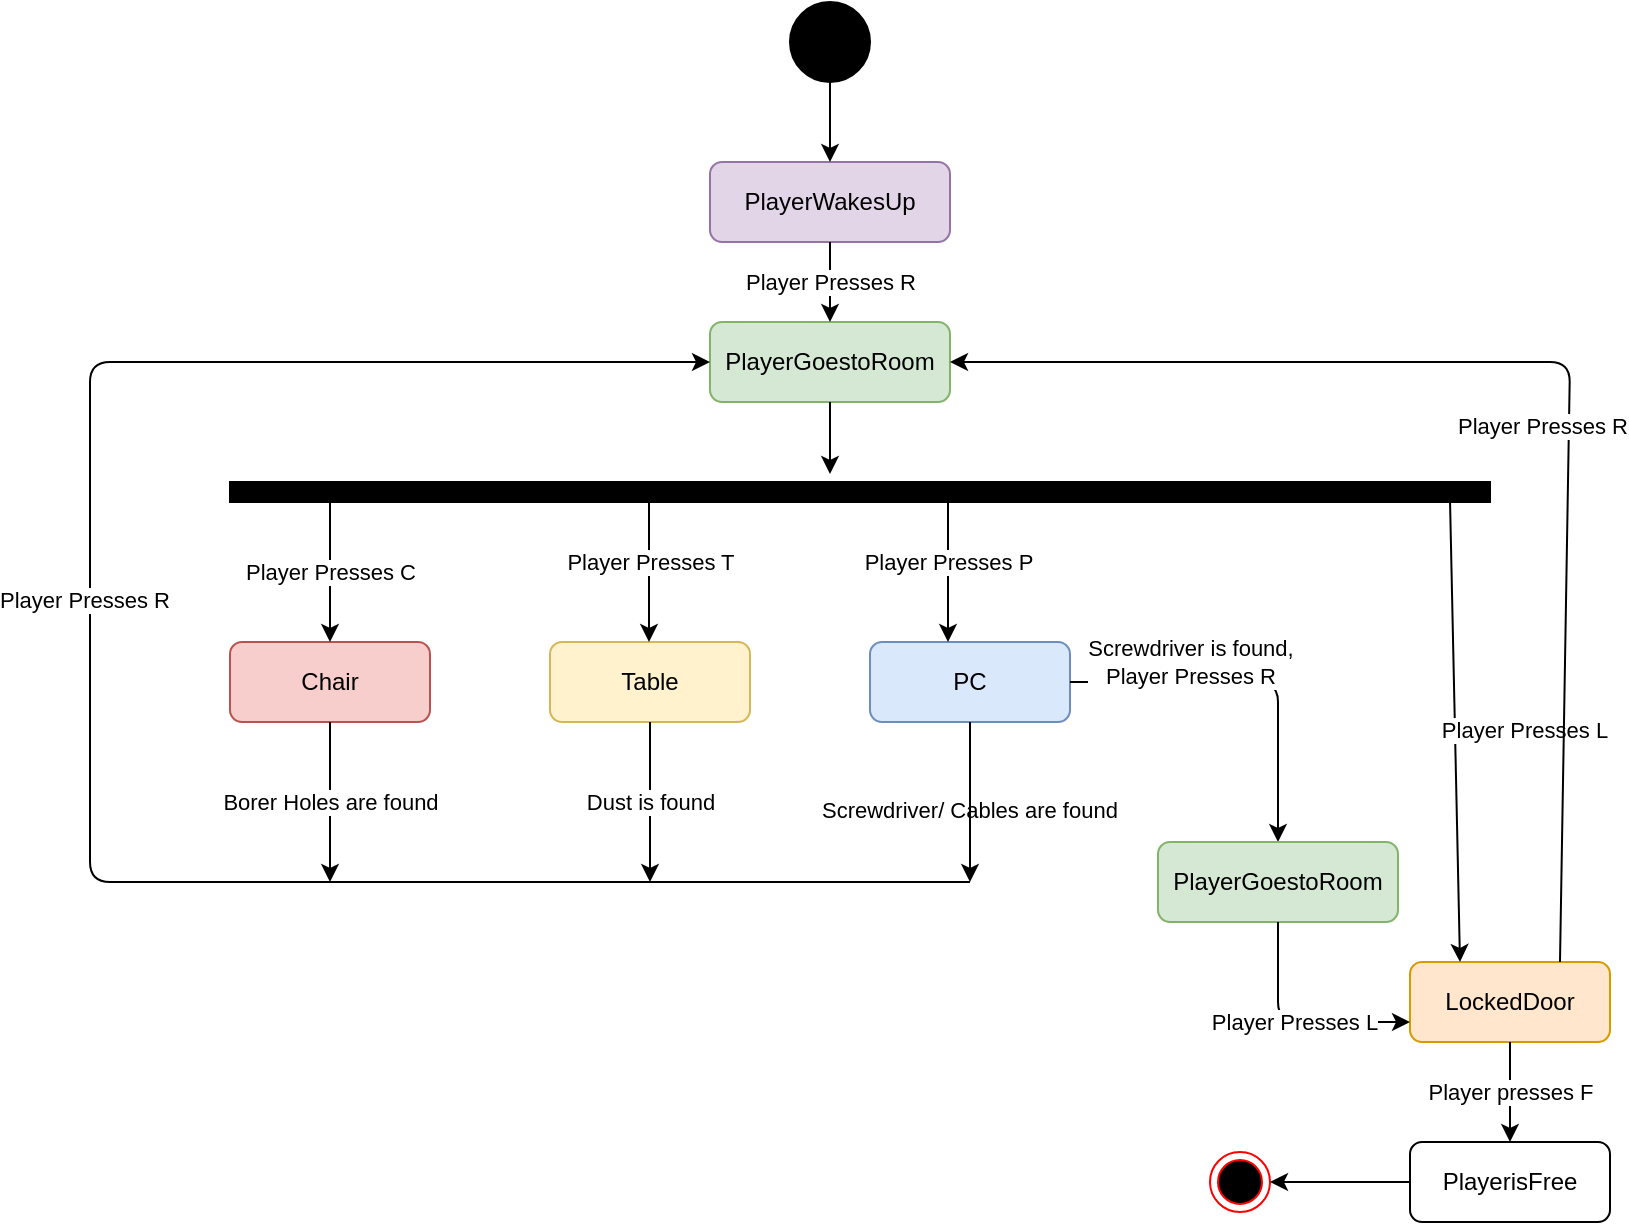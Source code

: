 <mxfile version="14.0.5" type="device"><diagram id="rYZA6pr4frv-WLvrjP53" name="Page-1"><mxGraphModel dx="1132" dy="548" grid="1" gridSize="10" guides="1" tooltips="1" connect="1" arrows="1" fold="1" page="1" pageScale="1" pageWidth="827" pageHeight="1169" math="0" shadow="0"><root><mxCell id="0"/><mxCell id="1" parent="0"/><mxCell id="lEQVPA96lpjUBq22a9rc-1" value="" style="ellipse;html=1;shape=endState;fillColor=#000000;strokeColor=#ff0000;" vertex="1" parent="1"><mxGeometry x="610" y="615" width="30" height="30" as="geometry"/></mxCell><mxCell id="lEQVPA96lpjUBq22a9rc-2" value="" style="shape=ellipse;html=1;fillColor=#000000;fontSize=18;fontColor=#ffffff;" vertex="1" parent="1"><mxGeometry x="400" y="40" width="40" height="40" as="geometry"/></mxCell><mxCell id="lEQVPA96lpjUBq22a9rc-3" value="PlayerisFree" style="shape=rect;rounded=1;html=1;whiteSpace=wrap;align=center;" vertex="1" parent="1"><mxGeometry x="710" y="610" width="100" height="40" as="geometry"/></mxCell><mxCell id="lEQVPA96lpjUBq22a9rc-4" value="LockedDoor" style="shape=rect;rounded=1;html=1;whiteSpace=wrap;align=center;fillColor=#ffe6cc;strokeColor=#d79b00;" vertex="1" parent="1"><mxGeometry x="710" y="520" width="100" height="40" as="geometry"/></mxCell><mxCell id="lEQVPA96lpjUBq22a9rc-5" value="Chair" style="shape=rect;rounded=1;html=1;whiteSpace=wrap;align=center;fillColor=#f8cecc;strokeColor=#b85450;" vertex="1" parent="1"><mxGeometry x="120" y="360" width="100" height="40" as="geometry"/></mxCell><mxCell id="lEQVPA96lpjUBq22a9rc-6" value="Table" style="shape=rect;rounded=1;html=1;whiteSpace=wrap;align=center;fillColor=#fff2cc;strokeColor=#d6b656;" vertex="1" parent="1"><mxGeometry x="280" y="360" width="100" height="40" as="geometry"/></mxCell><mxCell id="lEQVPA96lpjUBq22a9rc-7" value="PlayerWakesUp" style="shape=rect;rounded=1;html=1;whiteSpace=wrap;align=center;fillColor=#e1d5e7;strokeColor=#9673a6;" vertex="1" parent="1"><mxGeometry x="360" y="120" width="120" height="40" as="geometry"/></mxCell><mxCell id="lEQVPA96lpjUBq22a9rc-8" value="PlayerGoestoRoom" style="shape=rect;rounded=1;html=1;whiteSpace=wrap;align=center;fillColor=#d5e8d4;strokeColor=#82b366;" vertex="1" parent="1"><mxGeometry x="360" y="200" width="120" height="40" as="geometry"/></mxCell><mxCell id="lEQVPA96lpjUBq22a9rc-11" value="" style="endArrow=classic;html=1;exitX=0.5;exitY=1;exitDx=0;exitDy=0;entryX=0.5;entryY=0;entryDx=0;entryDy=0;" edge="1" parent="1" source="lEQVPA96lpjUBq22a9rc-2" target="lEQVPA96lpjUBq22a9rc-7"><mxGeometry width="50" height="50" relative="1" as="geometry"><mxPoint x="270" y="230" as="sourcePoint"/><mxPoint x="320" y="180" as="targetPoint"/></mxGeometry></mxCell><mxCell id="lEQVPA96lpjUBq22a9rc-14" value="" style="rounded=0;whiteSpace=wrap;html=1;fillColor=#000000;strokeWidth=1;" vertex="1" parent="1"><mxGeometry x="120" y="280" width="630" height="10" as="geometry"/></mxCell><mxCell id="lEQVPA96lpjUBq22a9rc-15" value="Player Presses R" style="endArrow=classic;html=1;exitX=0.5;exitY=1;exitDx=0;exitDy=0;entryX=0.5;entryY=0;entryDx=0;entryDy=0;" edge="1" parent="1" source="lEQVPA96lpjUBq22a9rc-7" target="lEQVPA96lpjUBq22a9rc-8"><mxGeometry width="50" height="50" relative="1" as="geometry"><mxPoint x="540" y="140" as="sourcePoint"/><mxPoint x="590" y="90" as="targetPoint"/></mxGeometry></mxCell><mxCell id="lEQVPA96lpjUBq22a9rc-19" value="PC" style="shape=rect;rounded=1;html=1;whiteSpace=wrap;align=center;fillColor=#dae8fc;strokeColor=#6c8ebf;" vertex="1" parent="1"><mxGeometry x="440" y="360" width="100" height="40" as="geometry"/></mxCell><mxCell id="lEQVPA96lpjUBq22a9rc-22" value="" style="endArrow=classic;html=1;exitX=0.5;exitY=1;exitDx=0;exitDy=0;" edge="1" parent="1" source="lEQVPA96lpjUBq22a9rc-8"><mxGeometry width="50" height="50" relative="1" as="geometry"><mxPoint x="380" y="350" as="sourcePoint"/><mxPoint x="420" y="276" as="targetPoint"/></mxGeometry></mxCell><mxCell id="lEQVPA96lpjUBq22a9rc-23" value="" style="endArrow=classic;html=1;exitX=0;exitY=0.5;exitDx=0;exitDy=0;entryX=1;entryY=0.5;entryDx=0;entryDy=0;" edge="1" parent="1" source="lEQVPA96lpjUBq22a9rc-3" target="lEQVPA96lpjUBq22a9rc-1"><mxGeometry width="50" height="50" relative="1" as="geometry"><mxPoint x="380" y="350" as="sourcePoint"/><mxPoint x="430" y="300" as="targetPoint"/></mxGeometry></mxCell><mxCell id="lEQVPA96lpjUBq22a9rc-24" value="Player Presses C" style="endArrow=classic;html=1;entryX=0.5;entryY=0;entryDx=0;entryDy=0;" edge="1" parent="1" target="lEQVPA96lpjUBq22a9rc-5"><mxGeometry width="50" height="50" relative="1" as="geometry"><mxPoint x="170" y="290" as="sourcePoint"/><mxPoint x="430" y="300" as="targetPoint"/></mxGeometry></mxCell><mxCell id="lEQVPA96lpjUBq22a9rc-25" value="Player Presses T" style="endArrow=classic;html=1;entryX=0.5;entryY=0;entryDx=0;entryDy=0;" edge="1" parent="1"><mxGeometry width="50" height="50" relative="1" as="geometry"><mxPoint x="329.5" y="280" as="sourcePoint"/><mxPoint x="329.5" y="360" as="targetPoint"/></mxGeometry></mxCell><mxCell id="lEQVPA96lpjUBq22a9rc-27" value="Player Presses P" style="endArrow=classic;html=1;entryX=0.5;entryY=0;entryDx=0;entryDy=0;" edge="1" parent="1"><mxGeometry width="50" height="50" relative="1" as="geometry"><mxPoint x="479" y="280" as="sourcePoint"/><mxPoint x="479" y="360" as="targetPoint"/></mxGeometry></mxCell><mxCell id="lEQVPA96lpjUBq22a9rc-28" value="Player Presses L" style="endArrow=classic;html=1;entryX=0.25;entryY=0;entryDx=0;entryDy=0;" edge="1" parent="1" target="lEQVPA96lpjUBq22a9rc-4"><mxGeometry y="35" width="50" height="50" relative="1" as="geometry"><mxPoint x="730" y="289" as="sourcePoint"/><mxPoint x="725" y="360" as="targetPoint"/><mxPoint as="offset"/></mxGeometry></mxCell><mxCell id="lEQVPA96lpjUBq22a9rc-30" value="&lt;span style=&quot;color: rgb(0 , 0 , 0) ; font-family: &amp;#34;helvetica&amp;#34; ; font-size: 11px ; font-style: normal ; font-weight: 400 ; letter-spacing: normal ; text-align: center ; text-indent: 0px ; text-transform: none ; word-spacing: 0px ; background-color: rgb(255 , 255 , 255) ; display: inline ; float: none&quot;&gt;Borer Holes are found&lt;/span&gt;&lt;br&gt;" style="endArrow=classic;html=1;exitX=0.5;exitY=1;exitDx=0;exitDy=0;" edge="1" parent="1" source="lEQVPA96lpjUBq22a9rc-5"><mxGeometry width="50" height="50" relative="1" as="geometry"><mxPoint x="380" y="350" as="sourcePoint"/><mxPoint x="170" y="480" as="targetPoint"/><Array as="points"><mxPoint x="170" y="440"/></Array></mxGeometry></mxCell><mxCell id="lEQVPA96lpjUBq22a9rc-32" value="Screwdriver is found,&lt;br&gt;Player Presses R" style="endArrow=classic;html=1;exitX=1;exitY=0.5;exitDx=0;exitDy=0;entryX=0.5;entryY=0;entryDx=0;entryDy=0;" edge="1" parent="1" source="lEQVPA96lpjUBq22a9rc-19" target="lEQVPA96lpjUBq22a9rc-45"><mxGeometry x="-0.348" y="10" width="50" height="50" relative="1" as="geometry"><mxPoint x="540" y="390" as="sourcePoint"/><mxPoint x="700" y="450" as="targetPoint"/><Array as="points"><mxPoint x="644" y="380"/></Array><mxPoint as="offset"/></mxGeometry></mxCell><mxCell id="lEQVPA96lpjUBq22a9rc-33" value="Player presses F" style="endArrow=classic;html=1;exitX=0.5;exitY=1;exitDx=0;exitDy=0;entryX=0.5;entryY=0;entryDx=0;entryDy=0;" edge="1" parent="1" source="lEQVPA96lpjUBq22a9rc-4" target="lEQVPA96lpjUBq22a9rc-3"><mxGeometry width="50" height="50" relative="1" as="geometry"><mxPoint x="610" y="460" as="sourcePoint"/><mxPoint x="660" y="410" as="targetPoint"/></mxGeometry></mxCell><mxCell id="lEQVPA96lpjUBq22a9rc-35" value="Dust is found" style="endArrow=classic;html=1;exitX=0.5;exitY=1;exitDx=0;exitDy=0;" edge="1" parent="1" source="lEQVPA96lpjUBq22a9rc-6"><mxGeometry width="50" height="50" relative="1" as="geometry"><mxPoint x="380" y="350" as="sourcePoint"/><mxPoint x="330" y="480" as="targetPoint"/></mxGeometry></mxCell><mxCell id="lEQVPA96lpjUBq22a9rc-37" value="" style="endArrow=classic;html=1;entryX=1;entryY=0.5;entryDx=0;entryDy=0;exitX=0.75;exitY=0;exitDx=0;exitDy=0;" edge="1" parent="1" source="lEQVPA96lpjUBq22a9rc-4" target="lEQVPA96lpjUBq22a9rc-8"><mxGeometry width="50" height="50" relative="1" as="geometry"><mxPoint x="800" y="380" as="sourcePoint"/><mxPoint x="780" y="160" as="targetPoint"/><Array as="points"><mxPoint x="790" y="220"/></Array></mxGeometry></mxCell><mxCell id="lEQVPA96lpjUBq22a9rc-38" value="Player Presses R" style="edgeLabel;html=1;align=center;verticalAlign=middle;resizable=0;points=[];" vertex="1" connectable="0" parent="lEQVPA96lpjUBq22a9rc-37"><mxGeometry x="-0.117" y="-1" relative="1" as="geometry"><mxPoint x="-15" y="1" as="offset"/></mxGeometry></mxCell><mxCell id="lEQVPA96lpjUBq22a9rc-39" value="&lt;span style=&quot;color: rgb(0, 0, 0); font-family: helvetica; font-size: 11px; font-style: normal; font-weight: 400; letter-spacing: normal; text-align: center; text-indent: 0px; text-transform: none; word-spacing: 0px; background-color: rgb(255, 255, 255); display: inline; float: none;&quot;&gt;Screwdriver/ Cables are found&lt;/span&gt;" style="text;whiteSpace=wrap;html=1;" vertex="1" parent="1"><mxGeometry x="414" y="430" width="170" height="30" as="geometry"/></mxCell><mxCell id="lEQVPA96lpjUBq22a9rc-40" value="" style="endArrow=classic;html=1;exitX=0.5;exitY=1;exitDx=0;exitDy=0;" edge="1" parent="1" source="lEQVPA96lpjUBq22a9rc-19"><mxGeometry width="50" height="50" relative="1" as="geometry"><mxPoint x="380" y="360" as="sourcePoint"/><mxPoint x="490" y="480" as="targetPoint"/></mxGeometry></mxCell><mxCell id="lEQVPA96lpjUBq22a9rc-42" value="" style="endArrow=classic;html=1;entryX=0;entryY=0.5;entryDx=0;entryDy=0;" edge="1" parent="1" target="lEQVPA96lpjUBq22a9rc-8"><mxGeometry width="50" height="50" relative="1" as="geometry"><mxPoint x="490" y="480" as="sourcePoint"/><mxPoint x="70" y="200" as="targetPoint"/><Array as="points"><mxPoint x="50" y="480"/><mxPoint x="50" y="220"/></Array></mxGeometry></mxCell><mxCell id="lEQVPA96lpjUBq22a9rc-43" value="Player Presses R" style="edgeLabel;html=1;align=center;verticalAlign=middle;resizable=0;points=[];" vertex="1" connectable="0" parent="lEQVPA96lpjUBq22a9rc-42"><mxGeometry x="0.151" y="3" relative="1" as="geometry"><mxPoint as="offset"/></mxGeometry></mxCell><mxCell id="lEQVPA96lpjUBq22a9rc-45" value="PlayerGoestoRoom" style="shape=rect;rounded=1;html=1;whiteSpace=wrap;align=center;fillColor=#d5e8d4;strokeColor=#82b366;" vertex="1" parent="1"><mxGeometry x="584" y="460" width="120" height="40" as="geometry"/></mxCell><mxCell id="lEQVPA96lpjUBq22a9rc-46" value="Player Presses L" style="endArrow=classic;html=1;exitX=0.5;exitY=1;exitDx=0;exitDy=0;entryX=0;entryY=0.75;entryDx=0;entryDy=0;" edge="1" parent="1" source="lEQVPA96lpjUBq22a9rc-45" target="lEQVPA96lpjUBq22a9rc-4"><mxGeometry width="50" height="50" relative="1" as="geometry"><mxPoint x="380" y="530" as="sourcePoint"/><mxPoint x="670" y="570" as="targetPoint"/><Array as="points"><mxPoint x="644" y="550"/></Array></mxGeometry></mxCell></root></mxGraphModel></diagram></mxfile>